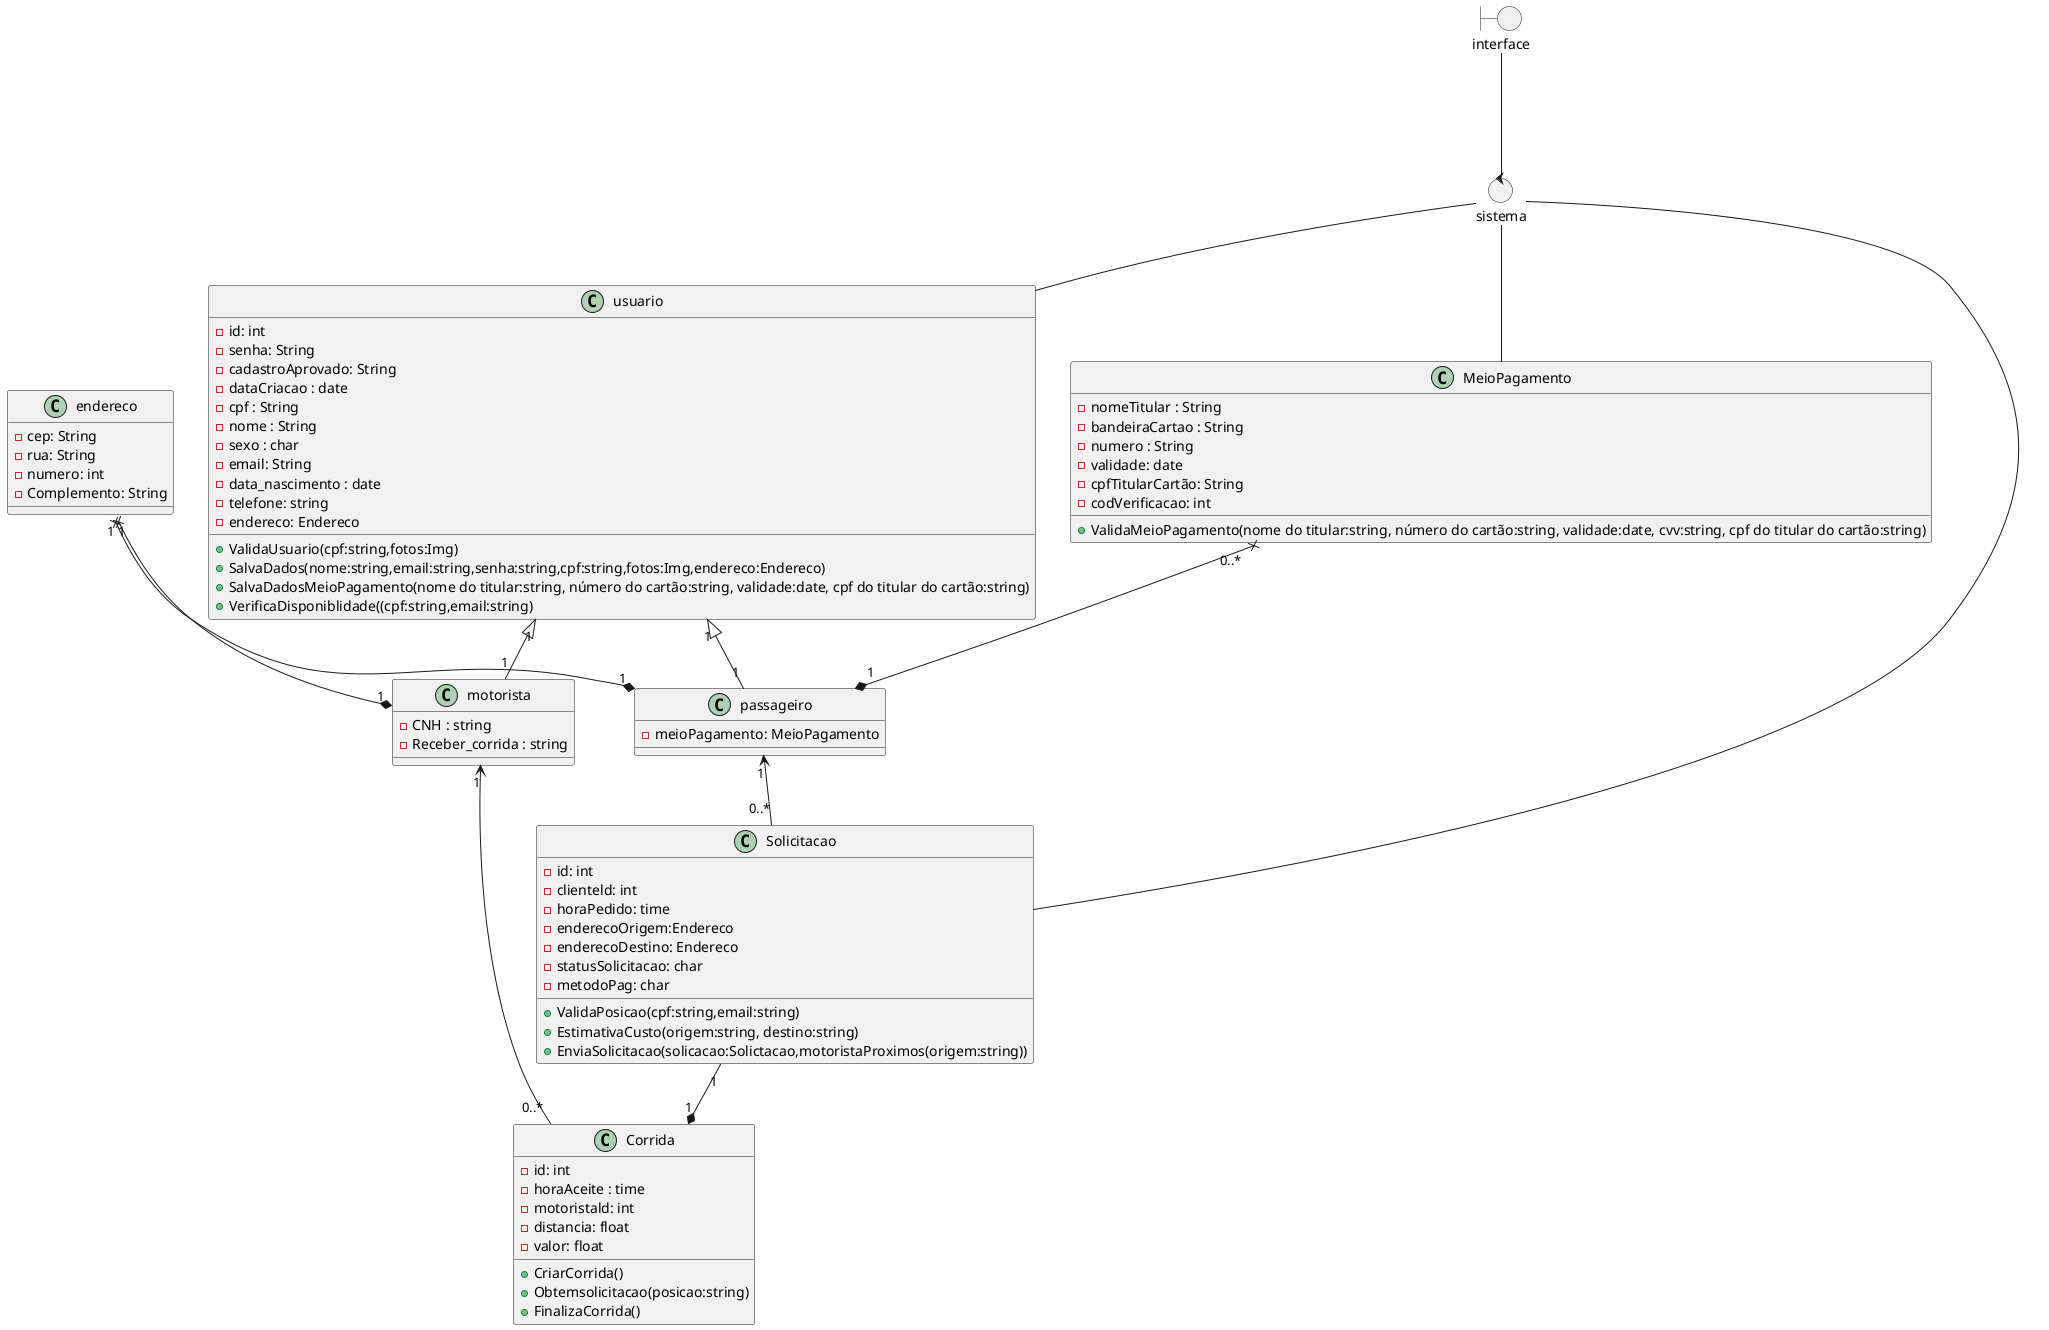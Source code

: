 @startuml
allowmixing

boundary interface

control sistema

class usuario {
- id: int
- senha: String 
- cadastroAprovado: String 
- dataCriacao : date
- cpf : String
- nome : String
- sexo : char
- email: String
- data_nascimento : date
- telefone: string
- endereco: Endereco
+ ValidaUsuario(cpf:string,fotos:Img)
+ SalvaDados(nome:string,email:string,senha:string,cpf:string,fotos:Img,endereco:Endereco)
+ SalvaDadosMeioPagamento(nome do titular:string, número do cartão:string, validade:date, cpf do titular do cartão:string)
+ VerificaDisponiblidade((cpf:string,email:string)

}

class motorista
{
- CNH : string
- Receber_corrida : string
}

class passageiro 
{

- meioPagamento: MeioPagamento

}
class endereco
{
- cep: String
- rua: String
- numero: int
- Complemento: String
}

class MeioPagamento
{
- nomeTitular : String 
- bandeiraCartao : String
- numero : String
- validade: date
- cpfTitularCartão: String
- codVerificacao: int
+ ValidaMeioPagamento(nome do titular:string, número do cartão:string, validade:date, cvv:string, cpf do titular do cartão:string)
} 

class Solicitacao {
- id: int
- clienteld: int
- horaPedido: time
- enderecoOrigem:Endereco 
- enderecoDestino: Endereco 
- statusSolicitacao: char
- metodoPag: char
+ ValidaPosicao(cpf:string,email:string)
+ EstimativaCusto(origem:string, destino:string)
+ EnviaSolicitacao(solicacao:Solictacao,motoristaProximos(origem:string))
}


class Corrida {
- id: int
- horaAceite : time
- motoristald: int
- distancia: float
- valor: float
+ CriarCorrida()
+ Obtemsolicitacao(posicao:string) 
+ FinalizaCorrida()
}


interface --- sistema

passageiro "1" *-up-x "0..*" MeioPagamento
passageiro "1" *-up-x "1" endereco
motorista "1" *-up-x "1" endereco
usuario "1" <|-down- "1" motorista
usuario "1" <|-right- "1" passageiro

passageiro"1" <-- "0..*"Solicitacao
motorista "1"<-- "0..*"Corrida
Solicitacao"1" --* "1"Corrida

sistema -- usuario
sistema -- MeioPagamento
sistema -- Solicitacao



@enduml